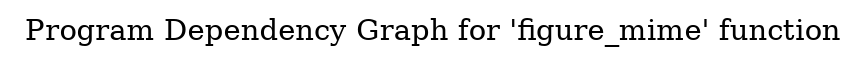 digraph "Program Dependency Graph for 'figure_mime' function" {
	label="Program Dependency Graph for 'figure_mime' function";

}
